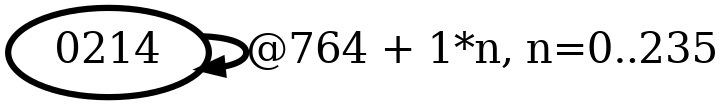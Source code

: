 digraph G {
        node [style=rounded, penwidth=3, fontsize=20, shape=oval];
        "0214" -> "0214" [label="@764 + 1*n, n=0..235", color=black,arrowsize=1,style=bold,penwidth=3,fontsize=20];
}
